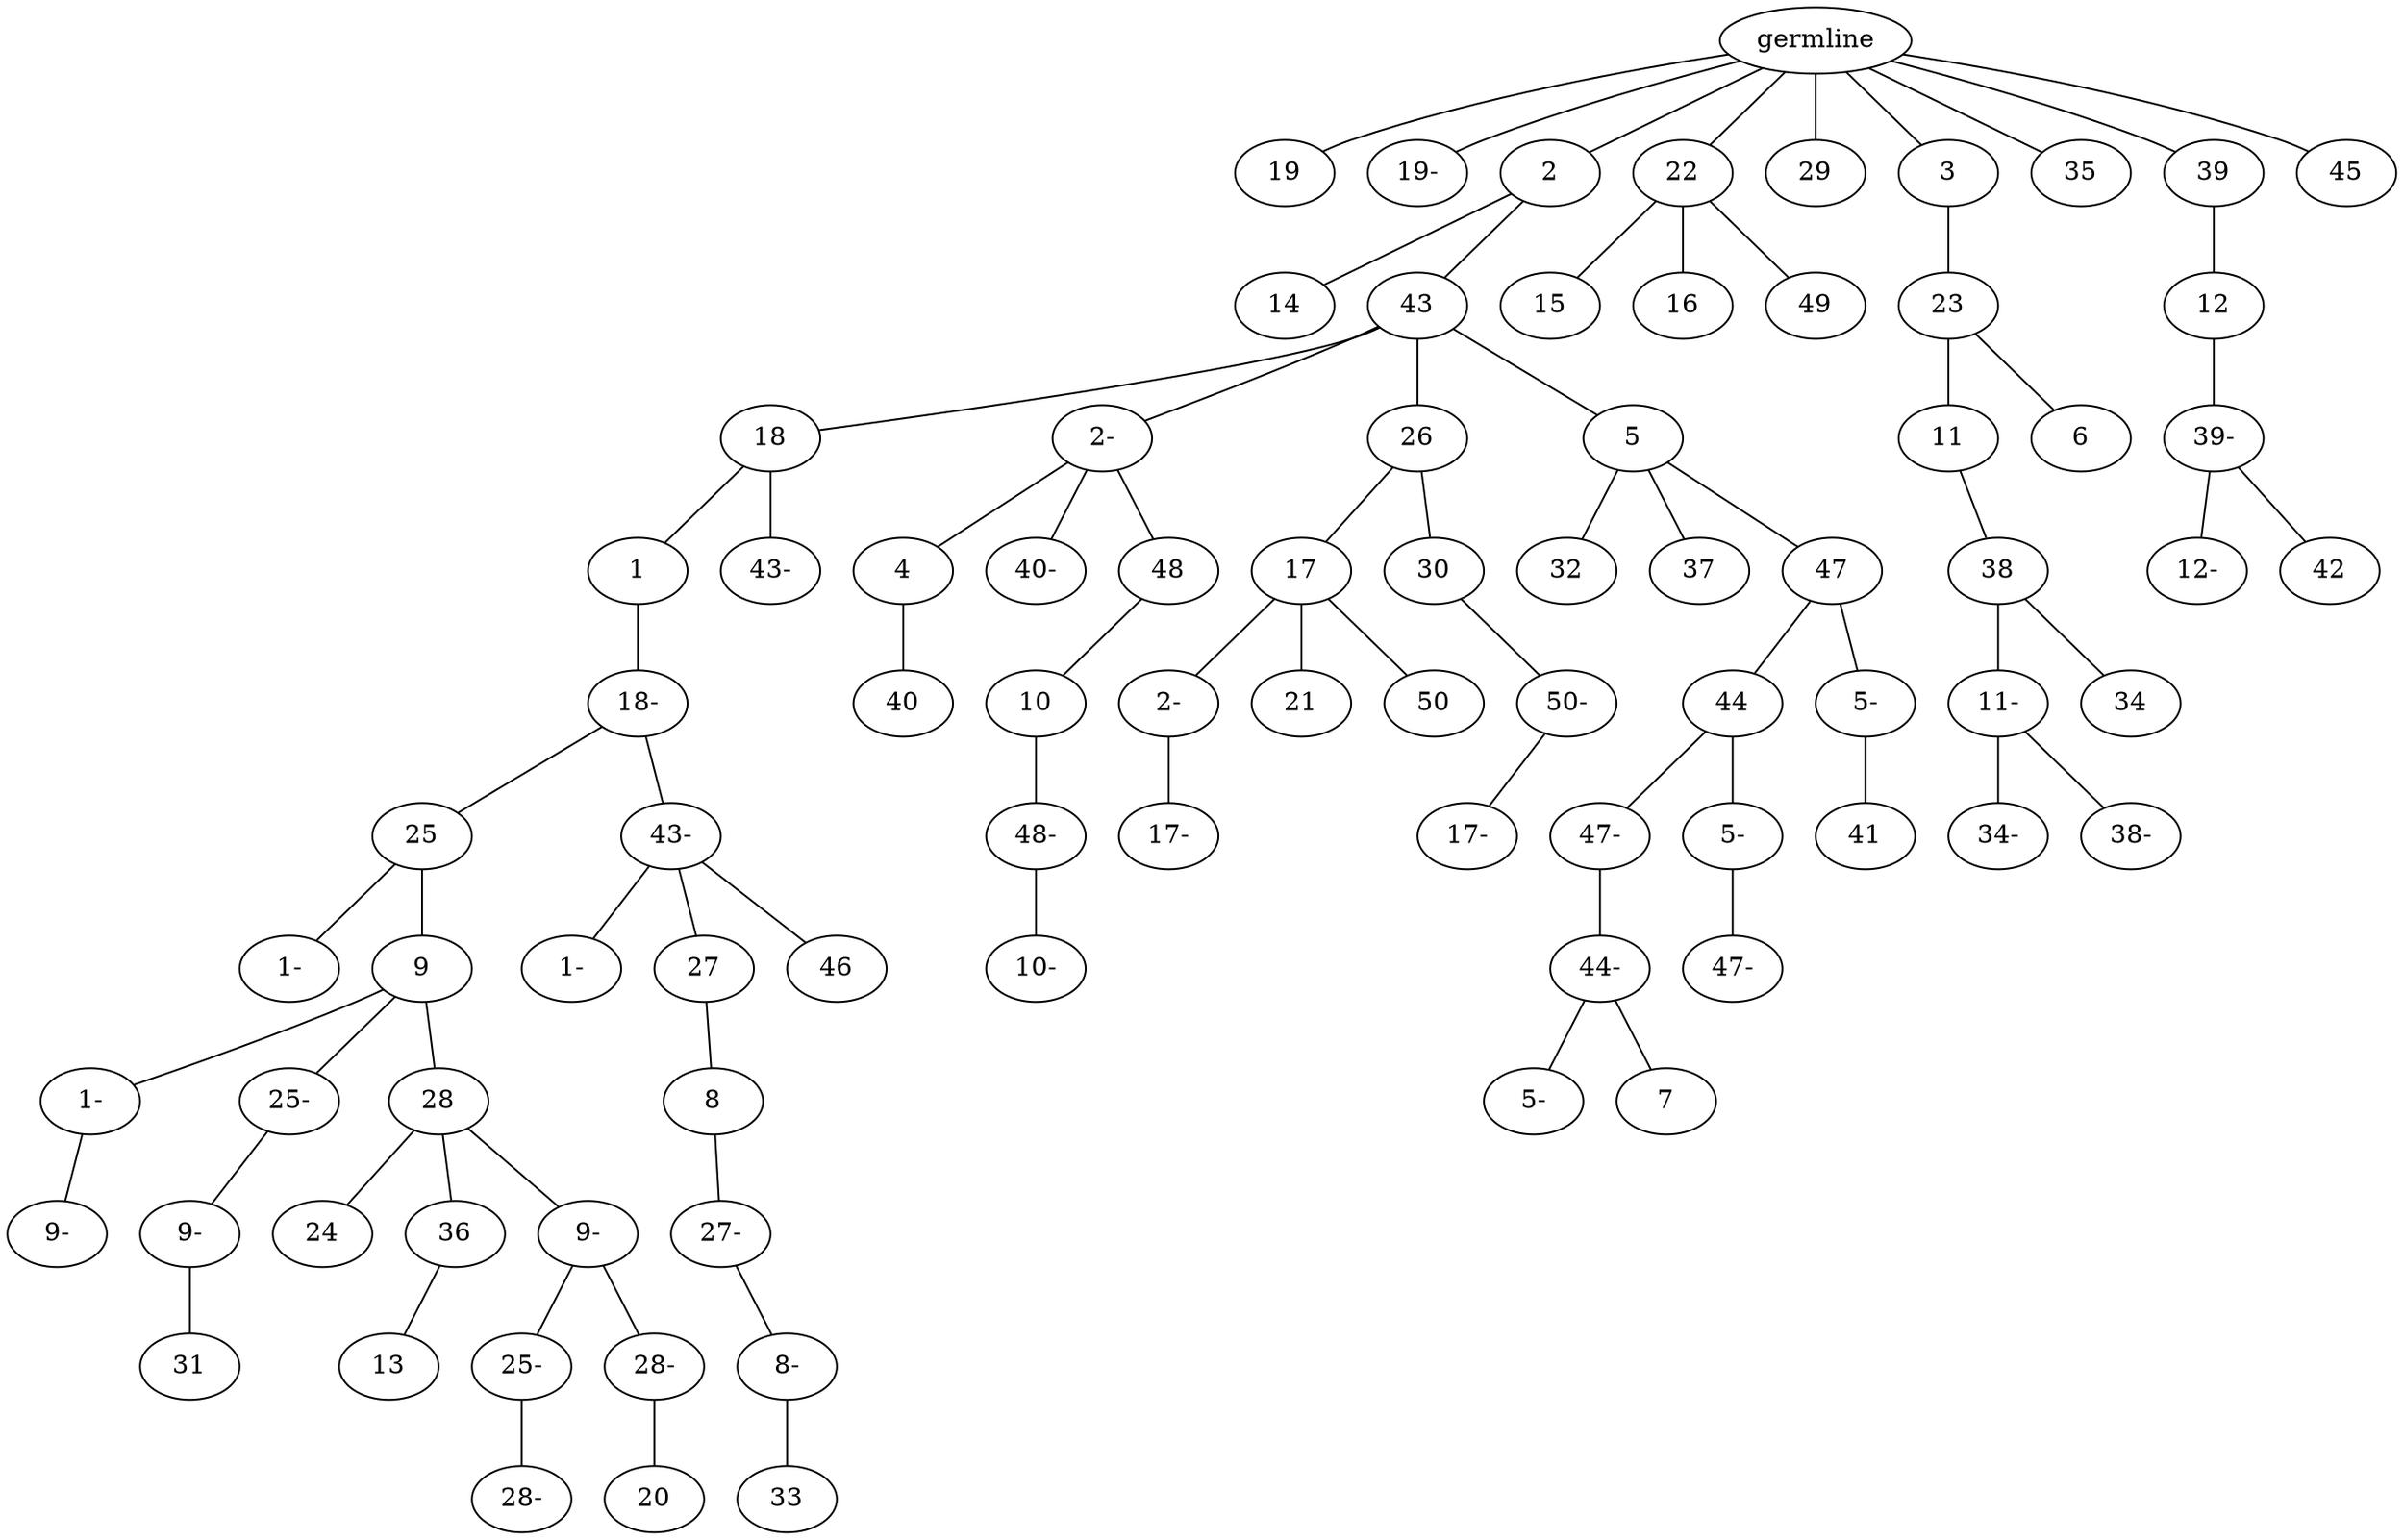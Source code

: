 graph tree {
    "140214219447696" [label="germline"];
    "140214219247088" [label="19"];
    "140214219245744" [label="19-"];
    "140214229332992" [label="2"];
    "140214229333136" [label="14"];
    "140214229332176" [label="43"];
    "140214229333328" [label="18"];
    "140214229333184" [label="1"];
    "140214229332752" [label="18-"];
    "140214229333760" [label="25"];
    "140214232908080" [label="1-"];
    "140214232909664" [label="9"];
    "140214232909472" [label="1-"];
    "140214232909184" [label="9-"];
    "140214232910144" [label="25-"];
    "140214232909328" [label="9-"];
    "140214232908032" [label="31"];
    "140214232908320" [label="28"];
    "140214230002224" [label="24"];
    "140214232911632" [label="36"];
    "140214232911152" [label="13"];
    "140214232908848" [label="9-"];
    "140214232907840" [label="25-"];
    "140214232908752" [label="28-"];
    "140214232910912" [label="28-"];
    "140214225821552" [label="20"];
    "140214232911680" [label="43-"];
    "140214232910384" [label="1-"];
    "140214232911056" [label="27"];
    "140214225818432" [label="8"];
    "140214225821600" [label="27-"];
    "140214225821264" [label="8-"];
    "140214225821360" [label="33"];
    "140214232909568" [label="46"];
    "140214229333520" [label="43-"];
    "140214229333568" [label="2-"];
    "140214229332896" [label="4"];
    "140214225820352" [label="40"];
    "140214225819632" [label="40-"];
    "140214225820064" [label="48"];
    "140214225820496" [label="10"];
    "140214225818480" [label="48-"];
    "140214235261920" [label="10-"];
    "140214229333472" [label="26"];
    "140214225821456" [label="17"];
    "140214235262304" [label="2-"];
    "140214233458288" [label="17-"];
    "140214235259280" [label="21"];
    "140214233457904" [label="50"];
    "140214225821504" [label="30"];
    "140214233457760" [label="50-"];
    "140214233459344" [label="17-"];
    "140214225819968" [label="5"];
    "140214233458048" [label="32"];
    "140214233457088" [label="37"];
    "140214233458096" [label="47"];
    "140214233458576" [label="44"];
    "140214233459680" [label="47-"];
    "140214233459776" [label="44-"];
    "140214233459200" [label="5-"];
    "140214233460640" [label="7"];
    "140214233460352" [label="5-"];
    "140214219246080" [label="47-"];
    "140214233460016" [label="5-"];
    "140214219244064" [label="41"];
    "140214229333856" [label="22"];
    "140214233458144" [label="15"];
    "140214233457568" [label="16"];
    "140214219244976" [label="49"];
    "140214219243680" [label="29"];
    "140214229335392" [label="3"];
    "140214219245120" [label="23"];
    "140214219246224" [label="11"];
    "140214219245024" [label="38"];
    "140214219245216" [label="11-"];
    "140214219243632" [label="34-"];
    "140214219245696" [label="38-"];
    "140214219246320" [label="34"];
    "140214219244496" [label="6"];
    "140214219246272" [label="35"];
    "140214233458384" [label="39"];
    "140214219246560" [label="12"];
    "140214219246704" [label="39-"];
    "140214237920752" [label="12-"];
    "140214237918592" [label="42"];
    "140214219244400" [label="45"];
    "140214219447696" -- "140214219247088";
    "140214219447696" -- "140214219245744";
    "140214219447696" -- "140214229332992";
    "140214219447696" -- "140214229333856";
    "140214219447696" -- "140214219243680";
    "140214219447696" -- "140214229335392";
    "140214219447696" -- "140214219246272";
    "140214219447696" -- "140214233458384";
    "140214219447696" -- "140214219244400";
    "140214229332992" -- "140214229333136";
    "140214229332992" -- "140214229332176";
    "140214229332176" -- "140214229333328";
    "140214229332176" -- "140214229333568";
    "140214229332176" -- "140214229333472";
    "140214229332176" -- "140214225819968";
    "140214229333328" -- "140214229333184";
    "140214229333328" -- "140214229333520";
    "140214229333184" -- "140214229332752";
    "140214229332752" -- "140214229333760";
    "140214229332752" -- "140214232911680";
    "140214229333760" -- "140214232908080";
    "140214229333760" -- "140214232909664";
    "140214232909664" -- "140214232909472";
    "140214232909664" -- "140214232910144";
    "140214232909664" -- "140214232908320";
    "140214232909472" -- "140214232909184";
    "140214232910144" -- "140214232909328";
    "140214232909328" -- "140214232908032";
    "140214232908320" -- "140214230002224";
    "140214232908320" -- "140214232911632";
    "140214232908320" -- "140214232908848";
    "140214232911632" -- "140214232911152";
    "140214232908848" -- "140214232907840";
    "140214232908848" -- "140214232910912";
    "140214232907840" -- "140214232908752";
    "140214232910912" -- "140214225821552";
    "140214232911680" -- "140214232910384";
    "140214232911680" -- "140214232911056";
    "140214232911680" -- "140214232909568";
    "140214232911056" -- "140214225818432";
    "140214225818432" -- "140214225821600";
    "140214225821600" -- "140214225821264";
    "140214225821264" -- "140214225821360";
    "140214229333568" -- "140214229332896";
    "140214229333568" -- "140214225819632";
    "140214229333568" -- "140214225820064";
    "140214229332896" -- "140214225820352";
    "140214225820064" -- "140214225820496";
    "140214225820496" -- "140214225818480";
    "140214225818480" -- "140214235261920";
    "140214229333472" -- "140214225821456";
    "140214229333472" -- "140214225821504";
    "140214225821456" -- "140214235262304";
    "140214225821456" -- "140214235259280";
    "140214225821456" -- "140214233457904";
    "140214235262304" -- "140214233458288";
    "140214225821504" -- "140214233457760";
    "140214233457760" -- "140214233459344";
    "140214225819968" -- "140214233458048";
    "140214225819968" -- "140214233457088";
    "140214225819968" -- "140214233458096";
    "140214233458096" -- "140214233458576";
    "140214233458096" -- "140214233460016";
    "140214233458576" -- "140214233459680";
    "140214233458576" -- "140214233460352";
    "140214233459680" -- "140214233459776";
    "140214233459776" -- "140214233459200";
    "140214233459776" -- "140214233460640";
    "140214233460352" -- "140214219246080";
    "140214233460016" -- "140214219244064";
    "140214229333856" -- "140214233458144";
    "140214229333856" -- "140214233457568";
    "140214229333856" -- "140214219244976";
    "140214229335392" -- "140214219245120";
    "140214219245120" -- "140214219246224";
    "140214219245120" -- "140214219244496";
    "140214219246224" -- "140214219245024";
    "140214219245024" -- "140214219245216";
    "140214219245024" -- "140214219246320";
    "140214219245216" -- "140214219243632";
    "140214219245216" -- "140214219245696";
    "140214233458384" -- "140214219246560";
    "140214219246560" -- "140214219246704";
    "140214219246704" -- "140214237920752";
    "140214219246704" -- "140214237918592";
}
